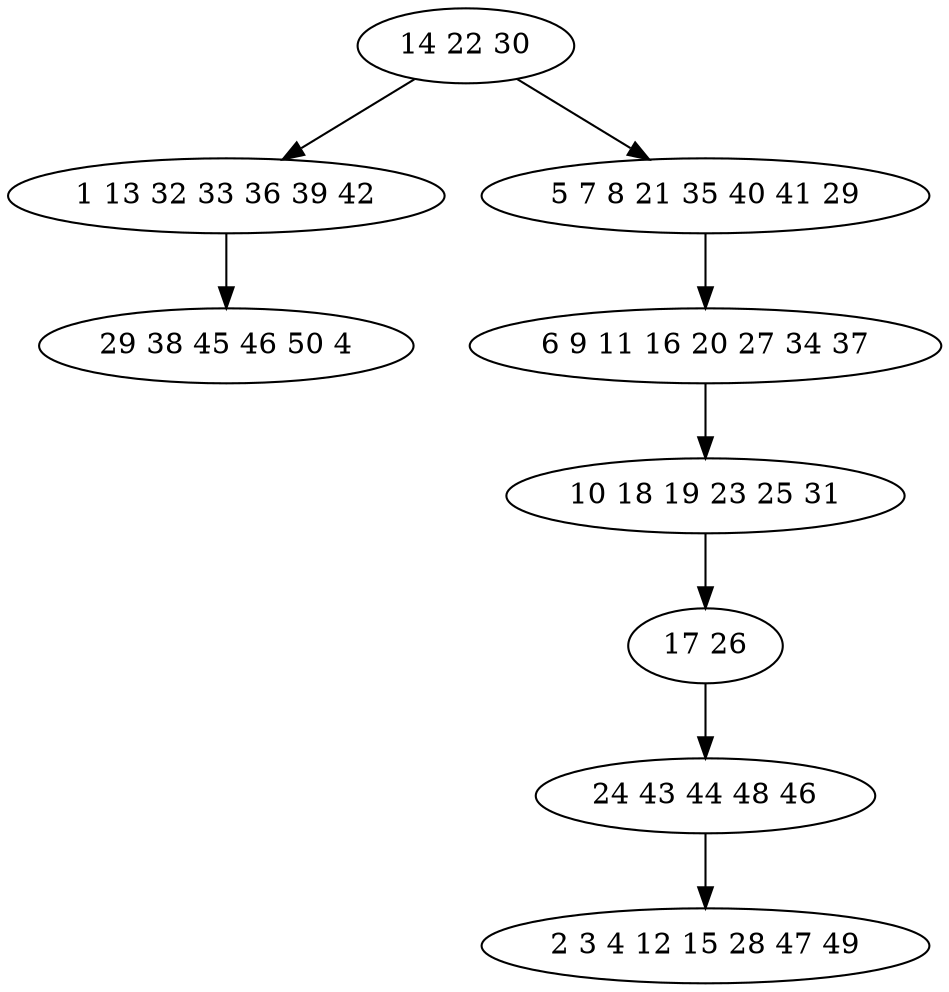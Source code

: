 digraph true_tree {
	"0" -> "1"
	"1" -> "2"
	"0" -> "3"
	"3" -> "4"
	"4" -> "5"
	"5" -> "6"
	"6" -> "7"
	"7" -> "8"
	"0" [label="14 22 30"];
	"1" [label="1 13 32 33 36 39 42"];
	"2" [label="29 38 45 46 50 4"];
	"3" [label="5 7 8 21 35 40 41 29"];
	"4" [label="6 9 11 16 20 27 34 37"];
	"5" [label="10 18 19 23 25 31"];
	"6" [label="17 26"];
	"7" [label="24 43 44 48 46"];
	"8" [label="2 3 4 12 15 28 47 49"];
}
